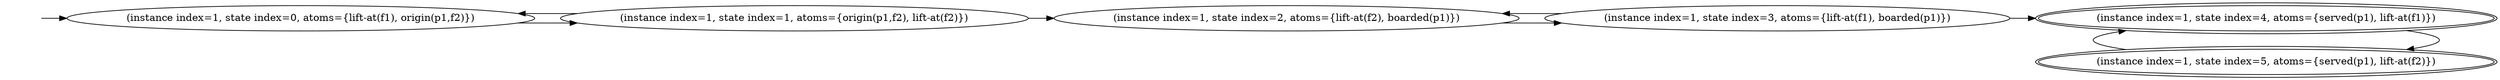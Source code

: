 digraph {
rankdir="LR"
s0[label="(instance index=1, state index=0, atoms={lift-at(f1), origin(p1,f2)})"]
s1[label="(instance index=1, state index=1, atoms={origin(p1,f2), lift-at(f2)})"]
s2[label="(instance index=1, state index=2, atoms={lift-at(f2), boarded(p1)})"]
s3[label="(instance index=1, state index=3, atoms={lift-at(f1), boarded(p1)})"]
s4[peripheries=2,label="(instance index=1, state index=4, atoms={served(p1), lift-at(f1)})"]
s5[peripheries=2,label="(instance index=1, state index=5, atoms={served(p1), lift-at(f2)})"]
Dangling [ label = "", style = invis ]
{ rank = same; Dangling }
Dangling -> s0
{ rank = same; s0}
{ rank = same; s1}
{ rank = same; s2}
{ rank = same; s3}
{ rank = same; s4,s5}
{
s0->s1
}
{
s1->s2
s1->s0
}
{
s2->s3
}
{
s3->s4
s3->s2
}
{
s4->s5
s5->s4
}
}
